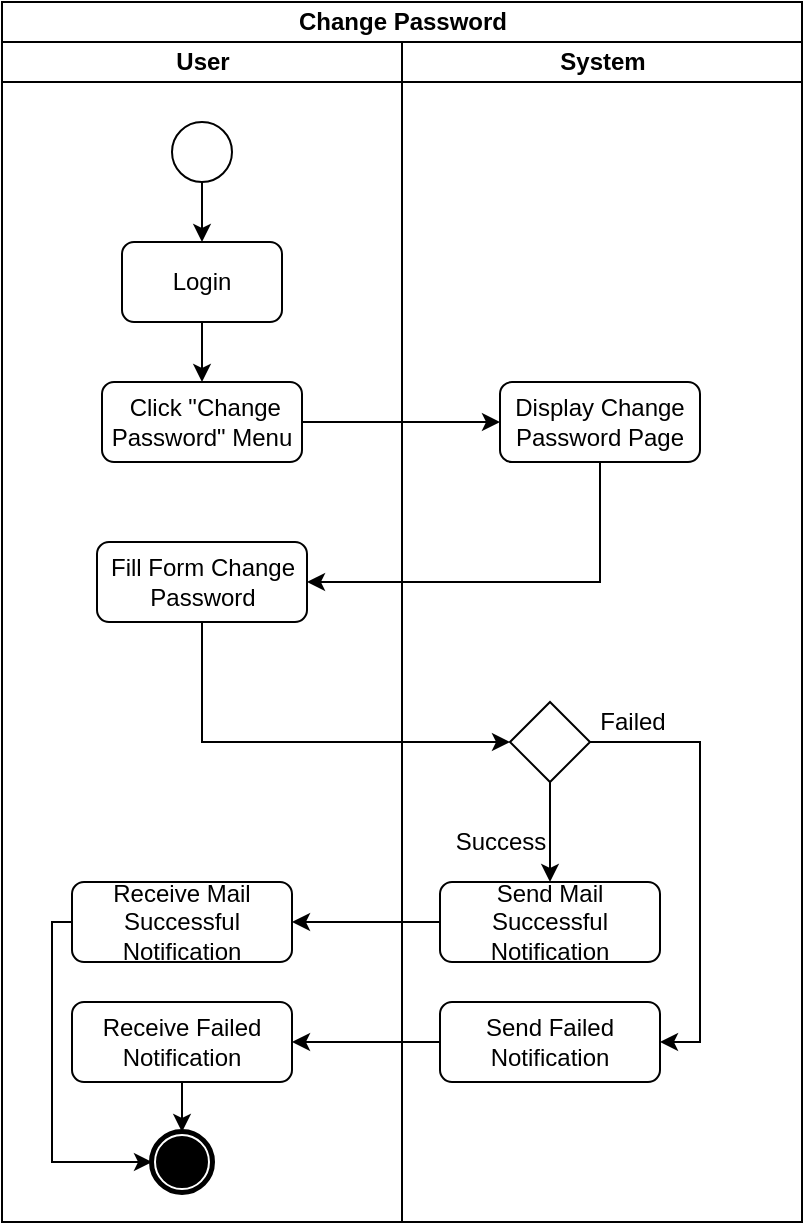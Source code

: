<mxfile version="13.9.9" type="device"><diagram id="prtHgNgQTEPvFCAcTncT" name="Page-1"><mxGraphModel dx="768" dy="522" grid="1" gridSize="10" guides="1" tooltips="1" connect="1" arrows="1" fold="1" page="1" pageScale="1" pageWidth="827" pageHeight="1169" math="0" shadow="0"><root><mxCell id="0"/><mxCell id="1" parent="0"/><mxCell id="s5nRZKTJbhpcgo2Q8b4i-1" value="Change Password" style="swimlane;html=1;childLayout=stackLayout;resizeParent=1;resizeParentMax=0;startSize=20;" parent="1" vertex="1"><mxGeometry x="240" y="20" width="400" height="610" as="geometry"/></mxCell><mxCell id="s5nRZKTJbhpcgo2Q8b4i-2" value="User" style="swimlane;html=1;startSize=20;" parent="s5nRZKTJbhpcgo2Q8b4i-1" vertex="1"><mxGeometry y="20" width="200" height="590" as="geometry"/></mxCell><mxCell id="Df7NIRKcrFDsHLfCWzjG-2" style="edgeStyle=orthogonalEdgeStyle;rounded=0;orthogonalLoop=1;jettySize=auto;html=1;entryX=0.5;entryY=0;entryDx=0;entryDy=0;" parent="s5nRZKTJbhpcgo2Q8b4i-2" source="s5nRZKTJbhpcgo2Q8b4i-5" target="Df7NIRKcrFDsHLfCWzjG-1" edge="1"><mxGeometry relative="1" as="geometry"/></mxCell><mxCell id="s5nRZKTJbhpcgo2Q8b4i-5" value="" style="ellipse;whiteSpace=wrap;html=1;aspect=fixed;fillColor=#FFFFFF;" parent="s5nRZKTJbhpcgo2Q8b4i-2" vertex="1"><mxGeometry x="85" y="40" width="30" height="30" as="geometry"/></mxCell><mxCell id="s5nRZKTJbhpcgo2Q8b4i-7" value="&amp;nbsp;Click &quot;Change Password&quot; Menu" style="rounded=1;whiteSpace=wrap;html=1;fillColor=#FFFFFF;" parent="s5nRZKTJbhpcgo2Q8b4i-2" vertex="1"><mxGeometry x="50" y="170" width="100" height="40" as="geometry"/></mxCell><mxCell id="s5nRZKTJbhpcgo2Q8b4i-36" value="Receive Mail Successful Notification" style="rounded=1;whiteSpace=wrap;html=1;fillColor=#FFFFFF;" parent="s5nRZKTJbhpcgo2Q8b4i-2" vertex="1"><mxGeometry x="35" y="420" width="110" height="40" as="geometry"/></mxCell><mxCell id="s5nRZKTJbhpcgo2Q8b4i-42" style="edgeStyle=orthogonalEdgeStyle;rounded=0;orthogonalLoop=1;jettySize=auto;html=1;" parent="s5nRZKTJbhpcgo2Q8b4i-2" source="s5nRZKTJbhpcgo2Q8b4i-37" target="OH7isr_LgY8hEJbDJigh-1" edge="1"><mxGeometry relative="1" as="geometry"><mxPoint x="90" y="540" as="targetPoint"/></mxGeometry></mxCell><mxCell id="s5nRZKTJbhpcgo2Q8b4i-37" value="Receive Failed Notification" style="rounded=1;whiteSpace=wrap;html=1;fillColor=#FFFFFF;" parent="s5nRZKTJbhpcgo2Q8b4i-2" vertex="1"><mxGeometry x="35" y="480" width="110" height="40" as="geometry"/></mxCell><mxCell id="s5nRZKTJbhpcgo2Q8b4i-50" style="edgeStyle=orthogonalEdgeStyle;rounded=0;orthogonalLoop=1;jettySize=auto;html=1;entryX=0;entryY=0.5;entryDx=0;entryDy=0;exitX=0;exitY=0.5;exitDx=0;exitDy=0;" parent="s5nRZKTJbhpcgo2Q8b4i-2" source="s5nRZKTJbhpcgo2Q8b4i-36" target="OH7isr_LgY8hEJbDJigh-1" edge="1"><mxGeometry relative="1" as="geometry"><Array as="points"><mxPoint x="25" y="440"/><mxPoint x="25" y="560"/></Array><mxPoint x="35" y="470" as="sourcePoint"/><mxPoint x="75" y="620" as="targetPoint"/></mxGeometry></mxCell><mxCell id="Df7NIRKcrFDsHLfCWzjG-3" style="edgeStyle=orthogonalEdgeStyle;rounded=0;orthogonalLoop=1;jettySize=auto;html=1;entryX=0.5;entryY=0;entryDx=0;entryDy=0;" parent="s5nRZKTJbhpcgo2Q8b4i-2" source="Df7NIRKcrFDsHLfCWzjG-1" target="s5nRZKTJbhpcgo2Q8b4i-7" edge="1"><mxGeometry relative="1" as="geometry"/></mxCell><mxCell id="Df7NIRKcrFDsHLfCWzjG-1" value="Login" style="rounded=1;whiteSpace=wrap;html=1;fillColor=#FFFFFF;" parent="s5nRZKTJbhpcgo2Q8b4i-2" vertex="1"><mxGeometry x="60" y="100" width="80" height="40" as="geometry"/></mxCell><mxCell id="Df7NIRKcrFDsHLfCWzjG-8" value="Fill Form Change Password" style="rounded=1;whiteSpace=wrap;html=1;fillColor=#FFFFFF;" parent="s5nRZKTJbhpcgo2Q8b4i-2" vertex="1"><mxGeometry x="47.5" y="250" width="105" height="40" as="geometry"/></mxCell><mxCell id="OH7isr_LgY8hEJbDJigh-1" value="" style="shape=mxgraph.bpmn.shape;html=1;verticalLabelPosition=bottom;labelBackgroundColor=#ffffff;verticalAlign=top;align=center;perimeter=ellipsePerimeter;outlineConnect=0;outline=end;symbol=terminate;" vertex="1" parent="s5nRZKTJbhpcgo2Q8b4i-2"><mxGeometry x="75" y="545" width="30" height="30" as="geometry"/></mxCell><mxCell id="s5nRZKTJbhpcgo2Q8b4i-38" style="edgeStyle=orthogonalEdgeStyle;rounded=0;orthogonalLoop=1;jettySize=auto;html=1;entryX=1;entryY=0.5;entryDx=0;entryDy=0;" parent="s5nRZKTJbhpcgo2Q8b4i-1" source="s5nRZKTJbhpcgo2Q8b4i-31" target="s5nRZKTJbhpcgo2Q8b4i-36" edge="1"><mxGeometry relative="1" as="geometry"/></mxCell><mxCell id="s5nRZKTJbhpcgo2Q8b4i-40" style="edgeStyle=orthogonalEdgeStyle;rounded=0;orthogonalLoop=1;jettySize=auto;html=1;entryX=1;entryY=0.5;entryDx=0;entryDy=0;" parent="s5nRZKTJbhpcgo2Q8b4i-1" source="s5nRZKTJbhpcgo2Q8b4i-32" target="s5nRZKTJbhpcgo2Q8b4i-37" edge="1"><mxGeometry relative="1" as="geometry"/></mxCell><mxCell id="s5nRZKTJbhpcgo2Q8b4i-3" value="System" style="swimlane;html=1;startSize=20;" parent="s5nRZKTJbhpcgo2Q8b4i-1" vertex="1"><mxGeometry x="200" y="20" width="200" height="590" as="geometry"/></mxCell><mxCell id="s5nRZKTJbhpcgo2Q8b4i-30" style="edgeStyle=orthogonalEdgeStyle;rounded=0;orthogonalLoop=1;jettySize=auto;html=1;entryX=0.5;entryY=0;entryDx=0;entryDy=0;" parent="s5nRZKTJbhpcgo2Q8b4i-3" source="s5nRZKTJbhpcgo2Q8b4i-15" target="s5nRZKTJbhpcgo2Q8b4i-31" edge="1"><mxGeometry relative="1" as="geometry"><mxPoint x="74" y="540" as="targetPoint"/></mxGeometry></mxCell><mxCell id="s5nRZKTJbhpcgo2Q8b4i-33" style="edgeStyle=orthogonalEdgeStyle;rounded=0;orthogonalLoop=1;jettySize=auto;html=1;entryX=1;entryY=0.5;entryDx=0;entryDy=0;exitX=0.5;exitY=1;exitDx=0;exitDy=0;" parent="s5nRZKTJbhpcgo2Q8b4i-3" source="s5nRZKTJbhpcgo2Q8b4i-15" target="s5nRZKTJbhpcgo2Q8b4i-32" edge="1"><mxGeometry relative="1" as="geometry"><Array as="points"><mxPoint x="149" y="350"/><mxPoint x="149" y="500"/></Array><mxPoint x="149" y="340" as="sourcePoint"/></mxGeometry></mxCell><mxCell id="s5nRZKTJbhpcgo2Q8b4i-15" value="" style="rhombus;whiteSpace=wrap;html=1;fillColor=#FFFFFF;rotation=-90;" parent="s5nRZKTJbhpcgo2Q8b4i-3" vertex="1"><mxGeometry x="54" y="330" width="40" height="40" as="geometry"/></mxCell><mxCell id="s5nRZKTJbhpcgo2Q8b4i-31" value="Send Mail Successful Notification" style="rounded=1;whiteSpace=wrap;html=1;fillColor=#FFFFFF;" parent="s5nRZKTJbhpcgo2Q8b4i-3" vertex="1"><mxGeometry x="19" y="420" width="110" height="40" as="geometry"/></mxCell><mxCell id="s5nRZKTJbhpcgo2Q8b4i-32" value="Send Failed Notification" style="rounded=1;whiteSpace=wrap;html=1;fillColor=#FFFFFF;" parent="s5nRZKTJbhpcgo2Q8b4i-3" vertex="1"><mxGeometry x="19" y="480" width="110" height="40" as="geometry"/></mxCell><mxCell id="Df7NIRKcrFDsHLfCWzjG-5" value="Success" style="text;html=1;align=center;verticalAlign=middle;resizable=0;points=[];autosize=1;strokeColor=none;" parent="s5nRZKTJbhpcgo2Q8b4i-3" vertex="1"><mxGeometry x="19" y="390" width="60" height="20" as="geometry"/></mxCell><mxCell id="Df7NIRKcrFDsHLfCWzjG-6" value="Display Change Password Page" style="rounded=1;whiteSpace=wrap;html=1;fillColor=#FFFFFF;" parent="s5nRZKTJbhpcgo2Q8b4i-3" vertex="1"><mxGeometry x="49" y="170" width="100" height="40" as="geometry"/></mxCell><mxCell id="Df7NIRKcrFDsHLfCWzjG-4" value="Failed" style="text;html=1;align=center;verticalAlign=middle;resizable=0;points=[];autosize=1;strokeColor=none;" parent="s5nRZKTJbhpcgo2Q8b4i-3" vertex="1"><mxGeometry x="90" y="330" width="50" height="20" as="geometry"/></mxCell><mxCell id="Df7NIRKcrFDsHLfCWzjG-7" style="edgeStyle=orthogonalEdgeStyle;rounded=0;orthogonalLoop=1;jettySize=auto;html=1;" parent="s5nRZKTJbhpcgo2Q8b4i-1" source="s5nRZKTJbhpcgo2Q8b4i-7" target="Df7NIRKcrFDsHLfCWzjG-6" edge="1"><mxGeometry relative="1" as="geometry"/></mxCell><mxCell id="Df7NIRKcrFDsHLfCWzjG-9" style="edgeStyle=orthogonalEdgeStyle;rounded=0;orthogonalLoop=1;jettySize=auto;html=1;entryX=1;entryY=0.5;entryDx=0;entryDy=0;" parent="s5nRZKTJbhpcgo2Q8b4i-1" source="Df7NIRKcrFDsHLfCWzjG-6" target="Df7NIRKcrFDsHLfCWzjG-8" edge="1"><mxGeometry relative="1" as="geometry"><Array as="points"><mxPoint x="299" y="290"/></Array></mxGeometry></mxCell><mxCell id="Df7NIRKcrFDsHLfCWzjG-10" style="edgeStyle=orthogonalEdgeStyle;rounded=0;orthogonalLoop=1;jettySize=auto;html=1;entryX=0.5;entryY=0;entryDx=0;entryDy=0;" parent="s5nRZKTJbhpcgo2Q8b4i-1" source="Df7NIRKcrFDsHLfCWzjG-8" target="s5nRZKTJbhpcgo2Q8b4i-15" edge="1"><mxGeometry relative="1" as="geometry"><mxPoint x="100" y="350" as="targetPoint"/><Array as="points"><mxPoint x="100" y="370"/></Array></mxGeometry></mxCell></root></mxGraphModel></diagram></mxfile>